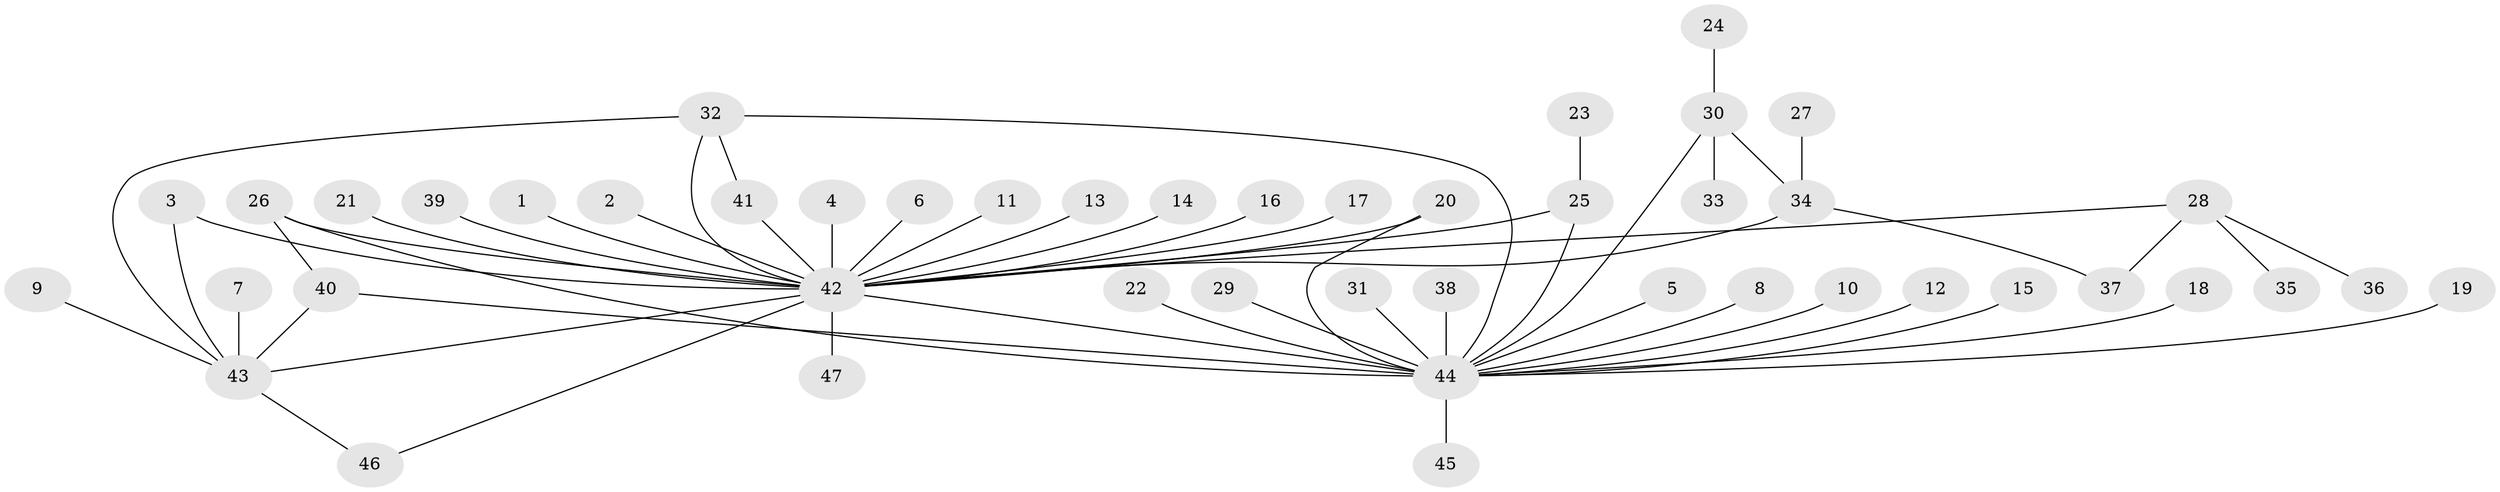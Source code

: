 // original degree distribution, {2: 0.25274725274725274, 36: 0.01098901098901099, 6: 0.01098901098901099, 3: 0.12087912087912088, 1: 0.4725274725274725, 22: 0.01098901098901099, 8: 0.01098901098901099, 5: 0.06593406593406594, 4: 0.04395604395604396}
// Generated by graph-tools (version 1.1) at 2025/49/03/09/25 03:49:55]
// undirected, 47 vertices, 58 edges
graph export_dot {
graph [start="1"]
  node [color=gray90,style=filled];
  1;
  2;
  3;
  4;
  5;
  6;
  7;
  8;
  9;
  10;
  11;
  12;
  13;
  14;
  15;
  16;
  17;
  18;
  19;
  20;
  21;
  22;
  23;
  24;
  25;
  26;
  27;
  28;
  29;
  30;
  31;
  32;
  33;
  34;
  35;
  36;
  37;
  38;
  39;
  40;
  41;
  42;
  43;
  44;
  45;
  46;
  47;
  1 -- 42 [weight=2.0];
  2 -- 42 [weight=1.0];
  3 -- 42 [weight=2.0];
  3 -- 43 [weight=1.0];
  4 -- 42 [weight=1.0];
  5 -- 44 [weight=1.0];
  6 -- 42 [weight=1.0];
  7 -- 43 [weight=1.0];
  8 -- 44 [weight=1.0];
  9 -- 43 [weight=1.0];
  10 -- 44 [weight=1.0];
  11 -- 42 [weight=1.0];
  12 -- 44 [weight=1.0];
  13 -- 42 [weight=1.0];
  14 -- 42 [weight=1.0];
  15 -- 44 [weight=1.0];
  16 -- 42 [weight=1.0];
  17 -- 42 [weight=1.0];
  18 -- 44 [weight=1.0];
  19 -- 44 [weight=1.0];
  20 -- 42 [weight=1.0];
  20 -- 44 [weight=1.0];
  21 -- 42 [weight=1.0];
  22 -- 44 [weight=1.0];
  23 -- 25 [weight=1.0];
  24 -- 30 [weight=1.0];
  25 -- 42 [weight=1.0];
  25 -- 44 [weight=1.0];
  26 -- 40 [weight=1.0];
  26 -- 42 [weight=3.0];
  26 -- 44 [weight=1.0];
  27 -- 34 [weight=2.0];
  28 -- 35 [weight=1.0];
  28 -- 36 [weight=1.0];
  28 -- 37 [weight=1.0];
  28 -- 42 [weight=1.0];
  29 -- 44 [weight=1.0];
  30 -- 33 [weight=2.0];
  30 -- 34 [weight=1.0];
  30 -- 44 [weight=1.0];
  31 -- 44 [weight=1.0];
  32 -- 41 [weight=1.0];
  32 -- 42 [weight=1.0];
  32 -- 43 [weight=1.0];
  32 -- 44 [weight=1.0];
  34 -- 37 [weight=1.0];
  34 -- 42 [weight=2.0];
  38 -- 44 [weight=1.0];
  39 -- 42 [weight=1.0];
  40 -- 43 [weight=1.0];
  40 -- 44 [weight=1.0];
  41 -- 42 [weight=2.0];
  42 -- 43 [weight=1.0];
  42 -- 44 [weight=4.0];
  42 -- 46 [weight=1.0];
  42 -- 47 [weight=1.0];
  43 -- 46 [weight=1.0];
  44 -- 45 [weight=1.0];
}
